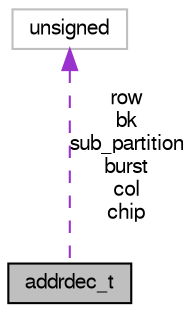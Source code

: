digraph G
{
  bgcolor="transparent";
  edge [fontname="FreeSans",fontsize="10",labelfontname="FreeSans",labelfontsize="10"];
  node [fontname="FreeSans",fontsize="10",shape=record];
  Node1 [label="addrdec_t",height=0.2,width=0.4,color="black", fillcolor="grey75", style="filled" fontcolor="black"];
  Node2 -> Node1 [dir=back,color="darkorchid3",fontsize="10",style="dashed",label="row\nbk\nsub_partition\nburst\ncol\nchip",fontname="FreeSans"];
  Node2 [label="unsigned",height=0.2,width=0.4,color="grey75"];
}
